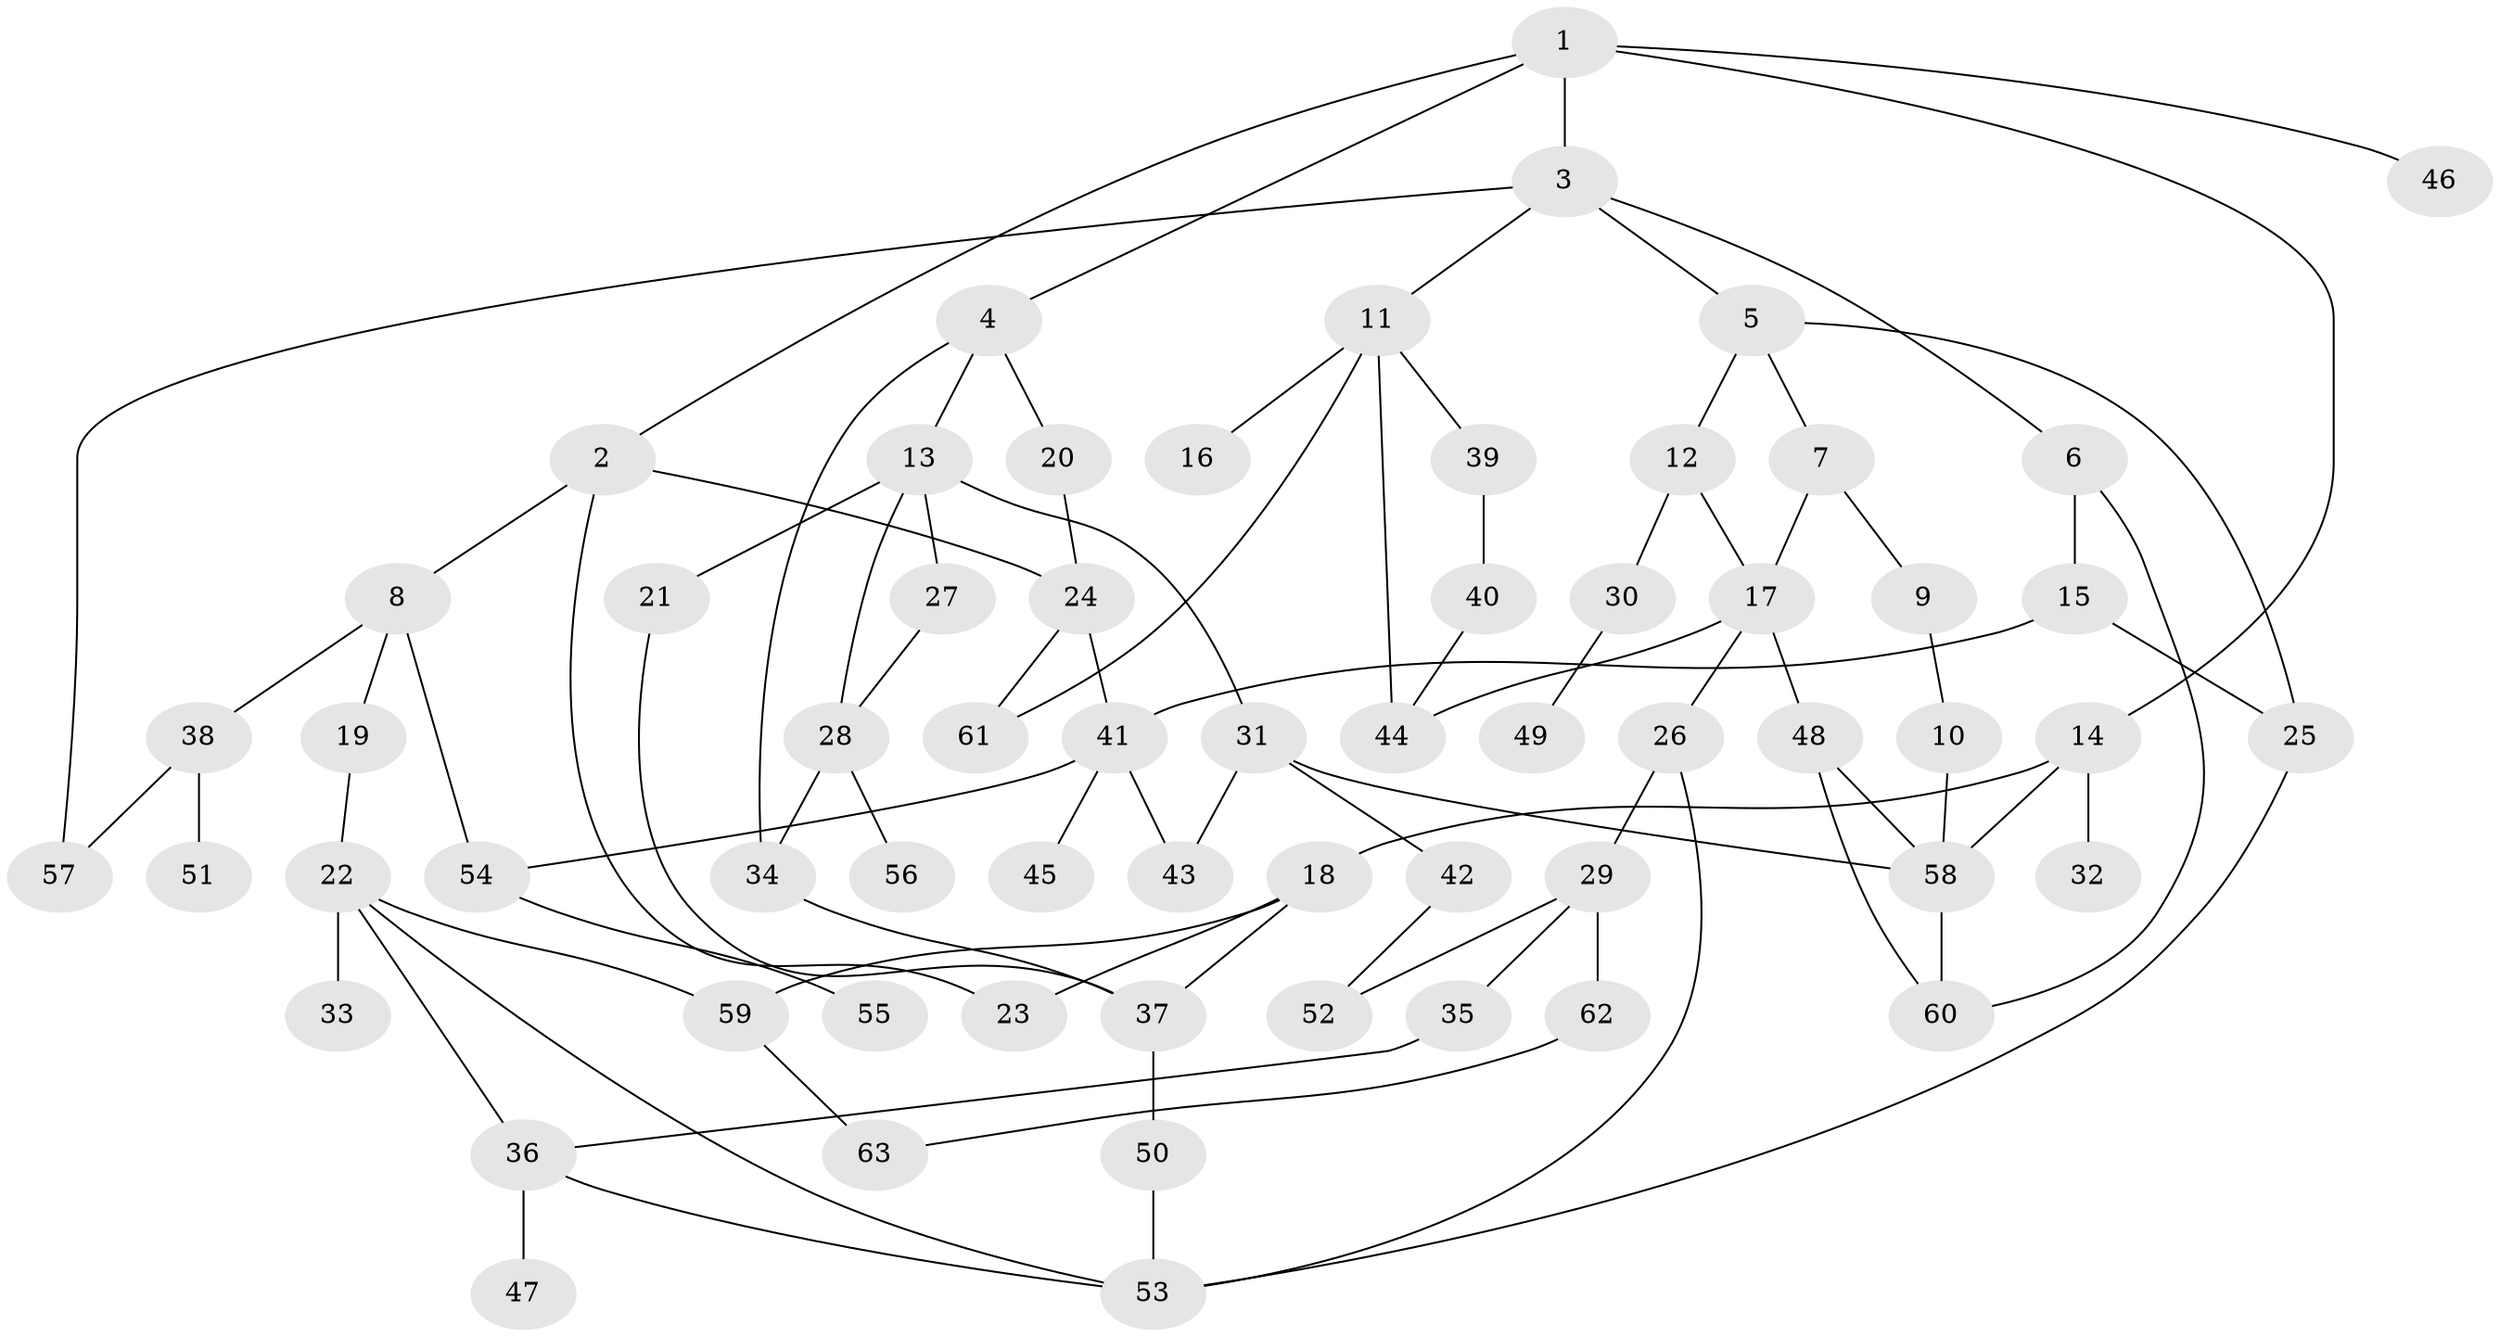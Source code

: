// coarse degree distribution, {8: 0.023809523809523808, 4: 0.19047619047619047, 5: 0.09523809523809523, 3: 0.16666666666666666, 2: 0.21428571428571427, 6: 0.09523809523809523, 1: 0.21428571428571427}
// Generated by graph-tools (version 1.1) at 2025/41/03/06/25 10:41:29]
// undirected, 63 vertices, 90 edges
graph export_dot {
graph [start="1"]
  node [color=gray90,style=filled];
  1;
  2;
  3;
  4;
  5;
  6;
  7;
  8;
  9;
  10;
  11;
  12;
  13;
  14;
  15;
  16;
  17;
  18;
  19;
  20;
  21;
  22;
  23;
  24;
  25;
  26;
  27;
  28;
  29;
  30;
  31;
  32;
  33;
  34;
  35;
  36;
  37;
  38;
  39;
  40;
  41;
  42;
  43;
  44;
  45;
  46;
  47;
  48;
  49;
  50;
  51;
  52;
  53;
  54;
  55;
  56;
  57;
  58;
  59;
  60;
  61;
  62;
  63;
  1 -- 2;
  1 -- 3;
  1 -- 4;
  1 -- 14;
  1 -- 46;
  2 -- 8;
  2 -- 24;
  2 -- 23;
  3 -- 5;
  3 -- 6;
  3 -- 11;
  3 -- 57;
  4 -- 13;
  4 -- 20;
  4 -- 34;
  5 -- 7;
  5 -- 12;
  5 -- 25;
  6 -- 15;
  6 -- 60;
  7 -- 9;
  7 -- 17;
  8 -- 19;
  8 -- 38;
  8 -- 54;
  9 -- 10;
  10 -- 58;
  11 -- 16;
  11 -- 39;
  11 -- 44;
  11 -- 61;
  12 -- 17;
  12 -- 30;
  13 -- 21;
  13 -- 27;
  13 -- 31;
  13 -- 28;
  14 -- 18;
  14 -- 32;
  14 -- 58;
  15 -- 41;
  15 -- 25;
  17 -- 26;
  17 -- 48;
  17 -- 44;
  18 -- 23;
  18 -- 59;
  18 -- 37;
  19 -- 22;
  20 -- 24;
  21 -- 37;
  22 -- 33;
  22 -- 36;
  22 -- 59;
  22 -- 53;
  24 -- 41;
  24 -- 61;
  25 -- 53;
  26 -- 29;
  26 -- 53;
  27 -- 28;
  28 -- 56;
  28 -- 34;
  29 -- 35;
  29 -- 52;
  29 -- 62;
  30 -- 49;
  31 -- 42;
  31 -- 58;
  31 -- 43;
  34 -- 37;
  35 -- 36;
  36 -- 47;
  36 -- 53;
  37 -- 50;
  38 -- 51;
  38 -- 57;
  39 -- 40;
  40 -- 44;
  41 -- 43;
  41 -- 45;
  41 -- 54;
  42 -- 52;
  48 -- 60;
  48 -- 58;
  50 -- 53;
  54 -- 55;
  58 -- 60;
  59 -- 63;
  62 -- 63;
}
